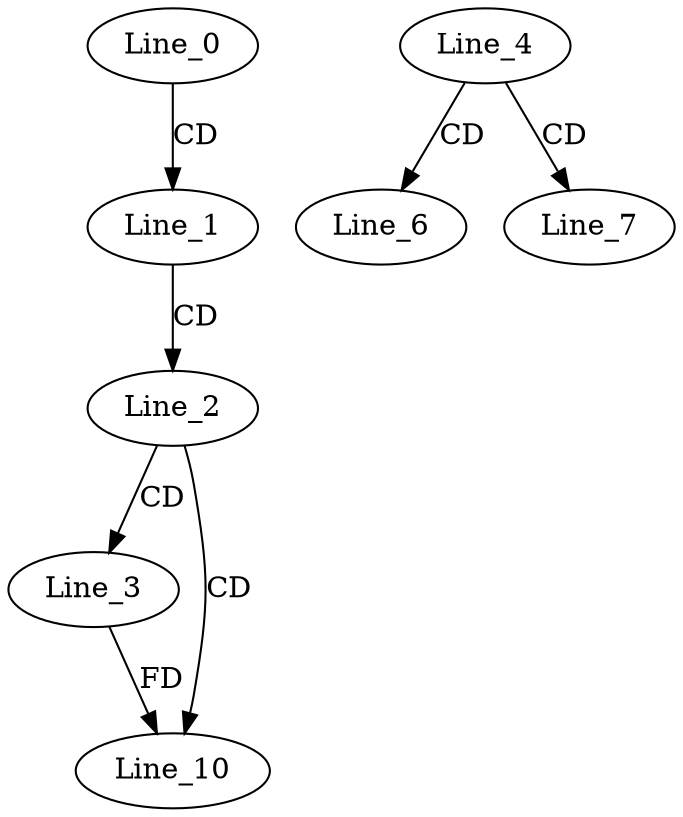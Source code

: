 digraph G {
  Line_0;
  Line_1;
  Line_2;
  Line_3;
  Line_4;
  Line_6;
  Line_7;
  Line_10;
  Line_0 -> Line_1 [ label="CD" ];
  Line_1 -> Line_2 [ label="CD" ];
  Line_2 -> Line_3 [ label="CD" ];
  Line_4 -> Line_6 [ label="CD" ];
  Line_4 -> Line_7 [ label="CD" ];
  Line_2 -> Line_10 [ label="CD" ];
  Line_3 -> Line_10 [ label="FD" ];
}
